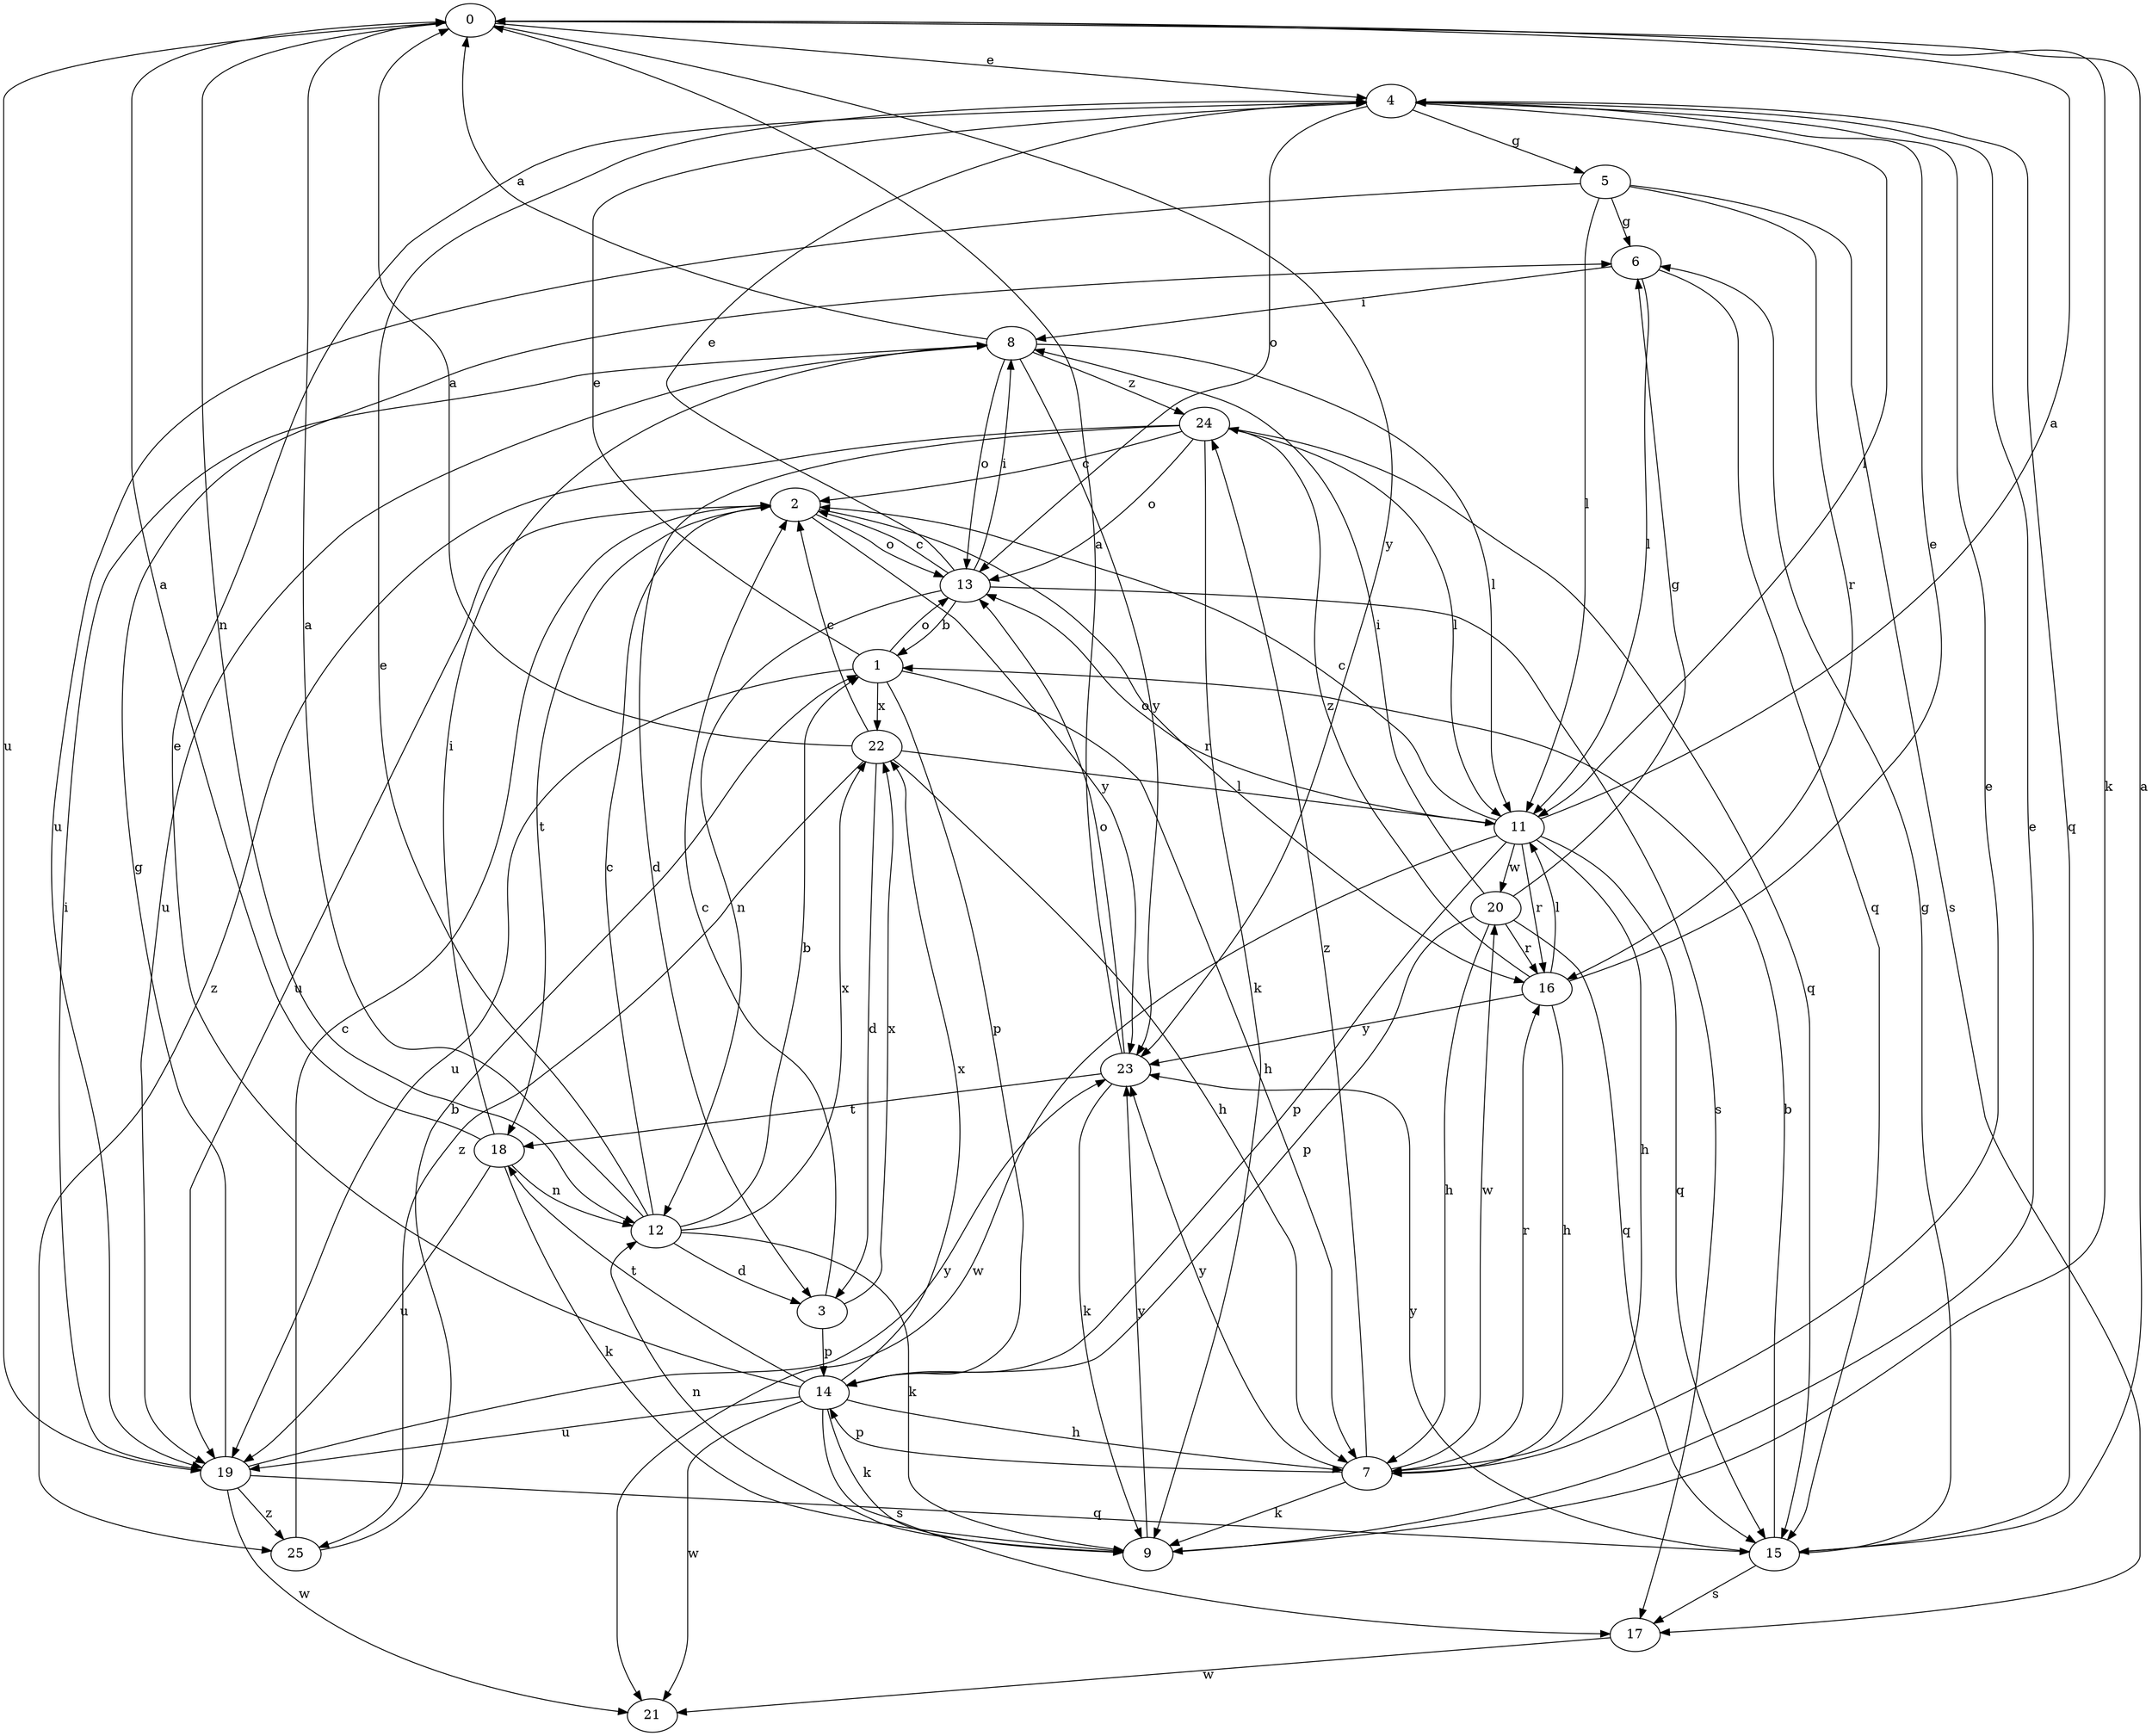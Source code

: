 strict digraph  {
0;
1;
2;
3;
4;
5;
6;
7;
8;
9;
11;
12;
13;
14;
15;
16;
17;
18;
19;
20;
21;
22;
23;
24;
25;
0 -> 4  [label=e];
0 -> 9  [label=k];
0 -> 12  [label=n];
0 -> 19  [label=u];
0 -> 23  [label=y];
1 -> 4  [label=e];
1 -> 7  [label=h];
1 -> 13  [label=o];
1 -> 14  [label=p];
1 -> 19  [label=u];
1 -> 22  [label=x];
2 -> 13  [label=o];
2 -> 16  [label=r];
2 -> 18  [label=t];
2 -> 19  [label=u];
2 -> 23  [label=y];
3 -> 2  [label=c];
3 -> 14  [label=p];
3 -> 22  [label=x];
4 -> 5  [label=g];
4 -> 11  [label=l];
4 -> 13  [label=o];
4 -> 15  [label=q];
5 -> 6  [label=g];
5 -> 11  [label=l];
5 -> 16  [label=r];
5 -> 17  [label=s];
5 -> 19  [label=u];
6 -> 8  [label=i];
6 -> 11  [label=l];
6 -> 15  [label=q];
7 -> 4  [label=e];
7 -> 9  [label=k];
7 -> 14  [label=p];
7 -> 16  [label=r];
7 -> 20  [label=w];
7 -> 23  [label=y];
7 -> 24  [label=z];
8 -> 0  [label=a];
8 -> 11  [label=l];
8 -> 13  [label=o];
8 -> 19  [label=u];
8 -> 23  [label=y];
8 -> 24  [label=z];
9 -> 4  [label=e];
9 -> 12  [label=n];
9 -> 23  [label=y];
11 -> 0  [label=a];
11 -> 2  [label=c];
11 -> 7  [label=h];
11 -> 13  [label=o];
11 -> 14  [label=p];
11 -> 15  [label=q];
11 -> 16  [label=r];
11 -> 20  [label=w];
11 -> 21  [label=w];
12 -> 0  [label=a];
12 -> 1  [label=b];
12 -> 2  [label=c];
12 -> 3  [label=d];
12 -> 4  [label=e];
12 -> 9  [label=k];
12 -> 22  [label=x];
13 -> 1  [label=b];
13 -> 2  [label=c];
13 -> 4  [label=e];
13 -> 8  [label=i];
13 -> 12  [label=n];
13 -> 17  [label=s];
14 -> 4  [label=e];
14 -> 7  [label=h];
14 -> 9  [label=k];
14 -> 17  [label=s];
14 -> 18  [label=t];
14 -> 19  [label=u];
14 -> 21  [label=w];
14 -> 22  [label=x];
15 -> 0  [label=a];
15 -> 1  [label=b];
15 -> 6  [label=g];
15 -> 17  [label=s];
15 -> 23  [label=y];
16 -> 4  [label=e];
16 -> 7  [label=h];
16 -> 11  [label=l];
16 -> 23  [label=y];
16 -> 24  [label=z];
17 -> 21  [label=w];
18 -> 0  [label=a];
18 -> 8  [label=i];
18 -> 9  [label=k];
18 -> 12  [label=n];
18 -> 19  [label=u];
19 -> 6  [label=g];
19 -> 8  [label=i];
19 -> 15  [label=q];
19 -> 21  [label=w];
19 -> 23  [label=y];
19 -> 25  [label=z];
20 -> 6  [label=g];
20 -> 7  [label=h];
20 -> 8  [label=i];
20 -> 14  [label=p];
20 -> 15  [label=q];
20 -> 16  [label=r];
22 -> 0  [label=a];
22 -> 2  [label=c];
22 -> 3  [label=d];
22 -> 7  [label=h];
22 -> 11  [label=l];
22 -> 25  [label=z];
23 -> 0  [label=a];
23 -> 9  [label=k];
23 -> 13  [label=o];
23 -> 18  [label=t];
24 -> 2  [label=c];
24 -> 3  [label=d];
24 -> 9  [label=k];
24 -> 11  [label=l];
24 -> 13  [label=o];
24 -> 15  [label=q];
24 -> 25  [label=z];
25 -> 1  [label=b];
25 -> 2  [label=c];
}
